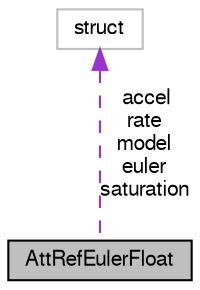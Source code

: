 digraph "AttRefEulerFloat"
{
  edge [fontname="FreeSans",fontsize="10",labelfontname="FreeSans",labelfontsize="10"];
  node [fontname="FreeSans",fontsize="10",shape=record];
  Node1 [label="AttRefEulerFloat",height=0.2,width=0.4,color="black", fillcolor="grey75", style="filled", fontcolor="black"];
  Node2 -> Node1 [dir="back",color="darkorchid3",fontsize="10",style="dashed",label=" accel\nrate\nmodel\neuler\nsaturation" ,fontname="FreeSans"];
  Node2 [label="struct",height=0.2,width=0.4,color="grey75", fillcolor="white", style="filled"];
}
